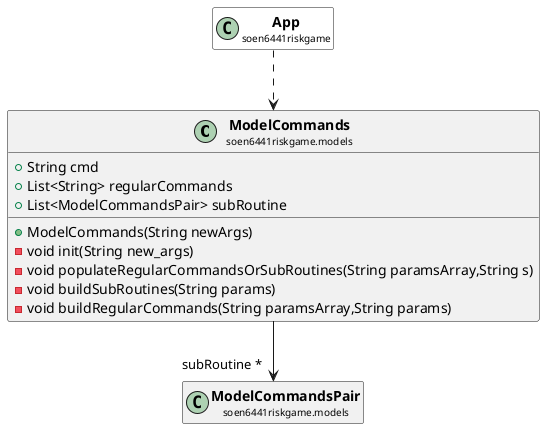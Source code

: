 @startuml

skinparam svgLinkTarget _parent
skinparam linetype ortho
set namespaceSeparator none
class "<b><size:14>ModelCommands</b>\n<size:10>soen6441riskgame.models" as soen6441riskgame.models.ModelCommands  [[../../soen6441riskgame/models/ModelCommands.html{soen6441riskgame.models.ModelCommands}]] {
+String cmd
+List<String> regularCommands
+List<ModelCommandsPair> subRoutine
+ModelCommands(String newArgs)
-void init(String new_args)
-void populateRegularCommandsOrSubRoutines(String paramsArray,String s)
-void buildSubRoutines(String params)
-void buildRegularCommands(String paramsArray,String params)
}


class "<b><size:14>App</b>\n<size:10>soen6441riskgame" as soen6441riskgame.App  [[../../soen6441riskgame/App.html{soen6441riskgame.App}]] #white {
}

hide soen6441riskgame.App fields
hide soen6441riskgame.App methods

soen6441riskgame.App ..> soen6441riskgame.models.ModelCommands



class "<b><size:14>ModelCommandsPair</b>\n<size:10>soen6441riskgame.models" as soen6441riskgame.models.ModelCommandsPair  [[../../soen6441riskgame/models/ModelCommandsPair.html{soen6441riskgame.models.ModelCommandsPair}]] {
}

hide soen6441riskgame.models.ModelCommandsPair fields
hide soen6441riskgame.models.ModelCommandsPair methods

soen6441riskgame.models.ModelCommands -->  "subRoutine *" soen6441riskgame.models.ModelCommandsPair


@enduml
